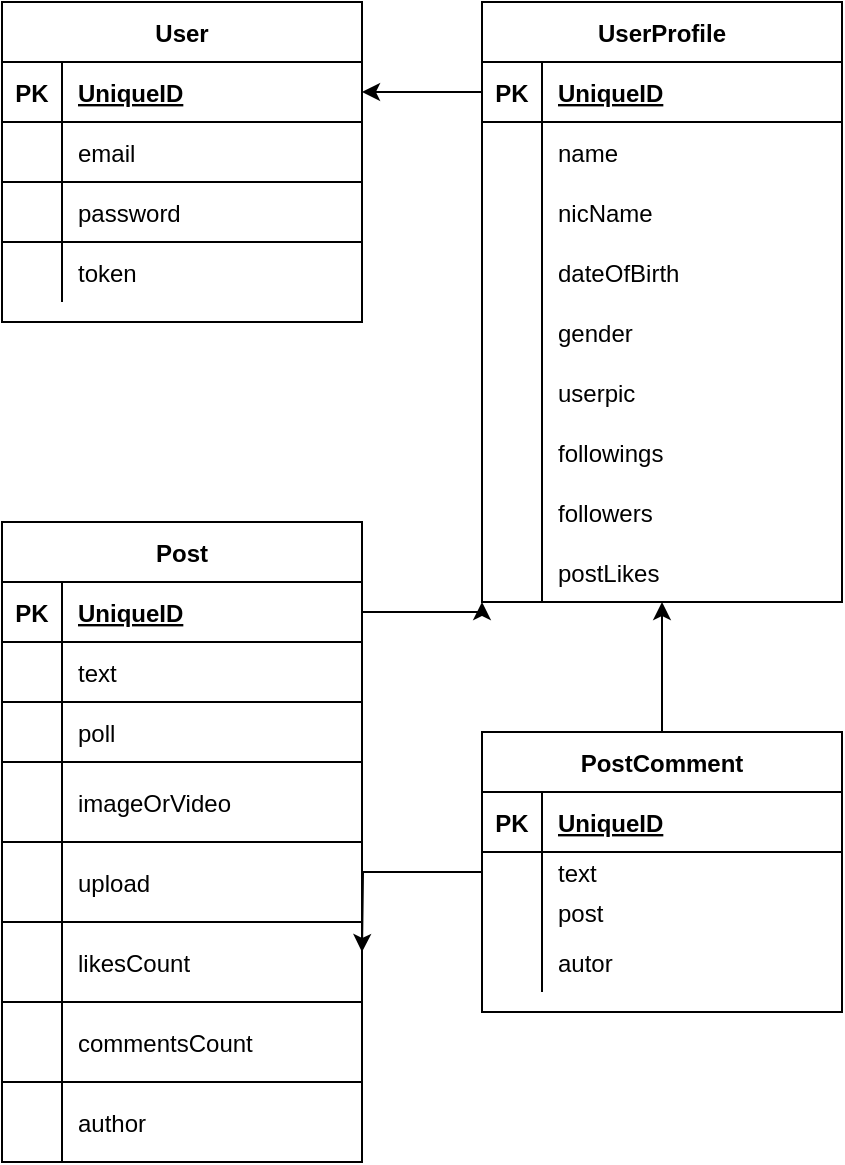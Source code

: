<mxfile version="13.7.9" type="device"><diagram id="YWpQngU3XS4oL6iJPvPY" name="Page-1"><mxGraphModel dx="1038" dy="607" grid="1" gridSize="10" guides="1" tooltips="1" connect="1" arrows="1" fold="1" page="1" pageScale="1" pageWidth="850" pageHeight="1100" math="0" shadow="0"><root><mxCell id="0"/><mxCell id="1" parent="0"/><mxCell id="iL3KMVWLJkLyDJaDTpCC-31" style="edgeStyle=orthogonalEdgeStyle;rounded=0;orthogonalLoop=1;jettySize=auto;html=1;exitX=0;exitY=0.5;exitDx=0;exitDy=0;entryX=1;entryY=0.5;entryDx=0;entryDy=0;endArrow=classic;endFill=1;" edge="1" parent="1" source="iL3KMVWLJkLyDJaDTpCC-2" target="iL3KMVWLJkLyDJaDTpCC-19"><mxGeometry relative="1" as="geometry"/></mxCell><mxCell id="iL3KMVWLJkLyDJaDTpCC-49" style="edgeStyle=orthogonalEdgeStyle;rounded=0;orthogonalLoop=1;jettySize=auto;html=1;exitX=1;exitY=0.5;exitDx=0;exitDy=0;entryX=0;entryY=1;entryDx=0;entryDy=0;endArrow=classic;endFill=1;" edge="1" parent="1" source="iL3KMVWLJkLyDJaDTpCC-33" target="iL3KMVWLJkLyDJaDTpCC-1"><mxGeometry relative="1" as="geometry"><Array as="points"><mxPoint x="320" y="345"/></Array></mxGeometry></mxCell><mxCell id="iL3KMVWLJkLyDJaDTpCC-50" style="edgeStyle=orthogonalEdgeStyle;rounded=0;orthogonalLoop=1;jettySize=auto;html=1;endArrow=classic;endFill=1;entryX=0.5;entryY=1;entryDx=0;entryDy=0;" edge="1" parent="1" source="iL3KMVWLJkLyDJaDTpCC-51" target="iL3KMVWLJkLyDJaDTpCC-1"><mxGeometry relative="1" as="geometry"><mxPoint x="400" y="360" as="targetPoint"/></mxGeometry></mxCell><mxCell id="iL3KMVWLJkLyDJaDTpCC-64" style="edgeStyle=orthogonalEdgeStyle;rounded=0;orthogonalLoop=1;jettySize=auto;html=1;endArrow=classic;endFill=1;" edge="1" parent="1" source="iL3KMVWLJkLyDJaDTpCC-55"><mxGeometry relative="1" as="geometry"><mxPoint x="260" y="515.0" as="targetPoint"/></mxGeometry></mxCell><mxCell id="iL3KMVWLJkLyDJaDTpCC-1" value="UserProfile" style="shape=table;startSize=30;container=1;collapsible=1;childLayout=tableLayout;fixedRows=1;rowLines=0;fontStyle=1;align=center;resizeLast=1;noLabel=0;sketch=0;rounded=0;shadow=0;" vertex="1" parent="1"><mxGeometry x="320" y="40" width="180" height="300" as="geometry"><mxRectangle x="500" y="80" width="60" height="30" as="alternateBounds"/></mxGeometry></mxCell><mxCell id="iL3KMVWLJkLyDJaDTpCC-2" value="" style="shape=partialRectangle;collapsible=0;dropTarget=0;pointerEvents=0;fillColor=none;top=0;left=0;bottom=1;right=0;points=[[0,0.5],[1,0.5]];portConstraint=eastwest;" vertex="1" parent="iL3KMVWLJkLyDJaDTpCC-1"><mxGeometry y="30" width="180" height="30" as="geometry"/></mxCell><mxCell id="iL3KMVWLJkLyDJaDTpCC-3" value="PK" style="shape=partialRectangle;connectable=0;fillColor=none;top=0;left=0;bottom=0;right=0;fontStyle=1;overflow=hidden;" vertex="1" parent="iL3KMVWLJkLyDJaDTpCC-2"><mxGeometry width="30" height="30" as="geometry"/></mxCell><mxCell id="iL3KMVWLJkLyDJaDTpCC-4" value="UniqueID" style="shape=partialRectangle;connectable=0;fillColor=none;top=0;left=0;bottom=0;right=0;align=left;spacingLeft=6;fontStyle=5;overflow=hidden;" vertex="1" parent="iL3KMVWLJkLyDJaDTpCC-2"><mxGeometry x="30" width="150" height="30" as="geometry"/></mxCell><mxCell id="iL3KMVWLJkLyDJaDTpCC-5" value="" style="shape=partialRectangle;collapsible=0;dropTarget=0;pointerEvents=0;fillColor=none;top=0;left=0;bottom=0;right=0;points=[[0,0.5],[1,0.5]];portConstraint=eastwest;" vertex="1" parent="iL3KMVWLJkLyDJaDTpCC-1"><mxGeometry y="60" width="180" height="30" as="geometry"/></mxCell><mxCell id="iL3KMVWLJkLyDJaDTpCC-6" value="" style="shape=partialRectangle;connectable=0;fillColor=none;top=0;left=0;bottom=0;right=0;editable=1;overflow=hidden;" vertex="1" parent="iL3KMVWLJkLyDJaDTpCC-5"><mxGeometry width="30" height="30" as="geometry"/></mxCell><mxCell id="iL3KMVWLJkLyDJaDTpCC-7" value="name" style="shape=partialRectangle;connectable=0;fillColor=none;top=0;left=0;bottom=0;right=0;align=left;spacingLeft=6;overflow=hidden;" vertex="1" parent="iL3KMVWLJkLyDJaDTpCC-5"><mxGeometry x="30" width="150" height="30" as="geometry"/></mxCell><mxCell id="iL3KMVWLJkLyDJaDTpCC-8" value="" style="shape=partialRectangle;collapsible=0;dropTarget=0;pointerEvents=0;fillColor=none;top=0;left=0;bottom=0;right=0;points=[[0,0.5],[1,0.5]];portConstraint=eastwest;" vertex="1" parent="iL3KMVWLJkLyDJaDTpCC-1"><mxGeometry y="90" width="180" height="30" as="geometry"/></mxCell><mxCell id="iL3KMVWLJkLyDJaDTpCC-9" value="" style="shape=partialRectangle;connectable=0;fillColor=none;top=0;left=0;bottom=0;right=0;editable=1;overflow=hidden;" vertex="1" parent="iL3KMVWLJkLyDJaDTpCC-8"><mxGeometry width="30" height="30" as="geometry"/></mxCell><mxCell id="iL3KMVWLJkLyDJaDTpCC-10" value="nicName" style="shape=partialRectangle;connectable=0;fillColor=none;top=0;left=0;bottom=0;right=0;align=left;spacingLeft=6;overflow=hidden;" vertex="1" parent="iL3KMVWLJkLyDJaDTpCC-8"><mxGeometry x="30" width="150" height="30" as="geometry"/></mxCell><mxCell id="iL3KMVWLJkLyDJaDTpCC-11" value="" style="shape=partialRectangle;collapsible=0;dropTarget=0;pointerEvents=0;fillColor=none;top=0;left=0;bottom=0;right=0;points=[[0,0.5],[1,0.5]];portConstraint=eastwest;" vertex="1" parent="iL3KMVWLJkLyDJaDTpCC-1"><mxGeometry y="120" width="180" height="30" as="geometry"/></mxCell><mxCell id="iL3KMVWLJkLyDJaDTpCC-12" value="" style="shape=partialRectangle;connectable=0;fillColor=none;top=0;left=0;bottom=0;right=0;editable=1;overflow=hidden;" vertex="1" parent="iL3KMVWLJkLyDJaDTpCC-11"><mxGeometry width="30" height="30" as="geometry"/></mxCell><mxCell id="iL3KMVWLJkLyDJaDTpCC-13" value="dateOfBirth" style="shape=partialRectangle;connectable=0;fillColor=none;top=0;left=0;bottom=0;right=0;align=left;spacingLeft=6;overflow=hidden;" vertex="1" parent="iL3KMVWLJkLyDJaDTpCC-11"><mxGeometry x="30" width="150" height="30" as="geometry"/></mxCell><mxCell id="iL3KMVWLJkLyDJaDTpCC-70" style="shape=partialRectangle;collapsible=0;dropTarget=0;pointerEvents=0;fillColor=none;top=0;left=0;bottom=0;right=0;points=[[0,0.5],[1,0.5]];portConstraint=eastwest;" vertex="1" parent="iL3KMVWLJkLyDJaDTpCC-1"><mxGeometry y="150" width="180" height="30" as="geometry"/></mxCell><mxCell id="iL3KMVWLJkLyDJaDTpCC-71" style="shape=partialRectangle;connectable=0;fillColor=none;top=0;left=0;bottom=0;right=0;editable=1;overflow=hidden;" vertex="1" parent="iL3KMVWLJkLyDJaDTpCC-70"><mxGeometry width="30" height="30" as="geometry"/></mxCell><mxCell id="iL3KMVWLJkLyDJaDTpCC-72" value="gender" style="shape=partialRectangle;connectable=0;fillColor=none;top=0;left=0;bottom=0;right=0;align=left;spacingLeft=6;overflow=hidden;" vertex="1" parent="iL3KMVWLJkLyDJaDTpCC-70"><mxGeometry x="30" width="150" height="30" as="geometry"/></mxCell><mxCell id="iL3KMVWLJkLyDJaDTpCC-73" style="shape=partialRectangle;collapsible=0;dropTarget=0;pointerEvents=0;fillColor=none;top=0;left=0;bottom=0;right=0;points=[[0,0.5],[1,0.5]];portConstraint=eastwest;" vertex="1" parent="iL3KMVWLJkLyDJaDTpCC-1"><mxGeometry y="180" width="180" height="30" as="geometry"/></mxCell><mxCell id="iL3KMVWLJkLyDJaDTpCC-74" style="shape=partialRectangle;connectable=0;fillColor=none;top=0;left=0;bottom=0;right=0;editable=1;overflow=hidden;" vertex="1" parent="iL3KMVWLJkLyDJaDTpCC-73"><mxGeometry width="30" height="30" as="geometry"/></mxCell><mxCell id="iL3KMVWLJkLyDJaDTpCC-75" value="userpic" style="shape=partialRectangle;connectable=0;fillColor=none;top=0;left=0;bottom=0;right=0;align=left;spacingLeft=6;overflow=hidden;" vertex="1" parent="iL3KMVWLJkLyDJaDTpCC-73"><mxGeometry x="30" width="150" height="30" as="geometry"/></mxCell><mxCell id="iL3KMVWLJkLyDJaDTpCC-79" style="shape=partialRectangle;collapsible=0;dropTarget=0;pointerEvents=0;fillColor=none;top=0;left=0;bottom=0;right=0;points=[[0,0.5],[1,0.5]];portConstraint=eastwest;" vertex="1" parent="iL3KMVWLJkLyDJaDTpCC-1"><mxGeometry y="210" width="180" height="30" as="geometry"/></mxCell><mxCell id="iL3KMVWLJkLyDJaDTpCC-80" style="shape=partialRectangle;connectable=0;fillColor=none;top=0;left=0;bottom=0;right=0;editable=1;overflow=hidden;" vertex="1" parent="iL3KMVWLJkLyDJaDTpCC-79"><mxGeometry width="30" height="30" as="geometry"/></mxCell><mxCell id="iL3KMVWLJkLyDJaDTpCC-81" value="followings" style="shape=partialRectangle;connectable=0;fillColor=none;top=0;left=0;bottom=0;right=0;align=left;spacingLeft=6;overflow=hidden;" vertex="1" parent="iL3KMVWLJkLyDJaDTpCC-79"><mxGeometry x="30" width="150" height="30" as="geometry"/></mxCell><mxCell id="iL3KMVWLJkLyDJaDTpCC-82" style="shape=partialRectangle;collapsible=0;dropTarget=0;pointerEvents=0;fillColor=none;top=0;left=0;bottom=0;right=0;points=[[0,0.5],[1,0.5]];portConstraint=eastwest;" vertex="1" parent="iL3KMVWLJkLyDJaDTpCC-1"><mxGeometry y="240" width="180" height="30" as="geometry"/></mxCell><mxCell id="iL3KMVWLJkLyDJaDTpCC-83" style="shape=partialRectangle;connectable=0;fillColor=none;top=0;left=0;bottom=0;right=0;editable=1;overflow=hidden;" vertex="1" parent="iL3KMVWLJkLyDJaDTpCC-82"><mxGeometry width="30" height="30" as="geometry"/></mxCell><mxCell id="iL3KMVWLJkLyDJaDTpCC-84" value="followers" style="shape=partialRectangle;connectable=0;fillColor=none;top=0;left=0;bottom=0;right=0;align=left;spacingLeft=6;overflow=hidden;" vertex="1" parent="iL3KMVWLJkLyDJaDTpCC-82"><mxGeometry x="30" width="150" height="30" as="geometry"/></mxCell><mxCell id="iL3KMVWLJkLyDJaDTpCC-85" style="shape=partialRectangle;collapsible=0;dropTarget=0;pointerEvents=0;fillColor=none;top=0;left=0;bottom=0;right=0;points=[[0,0.5],[1,0.5]];portConstraint=eastwest;" vertex="1" parent="iL3KMVWLJkLyDJaDTpCC-1"><mxGeometry y="270" width="180" height="30" as="geometry"/></mxCell><mxCell id="iL3KMVWLJkLyDJaDTpCC-86" style="shape=partialRectangle;connectable=0;fillColor=none;top=0;left=0;bottom=0;right=0;editable=1;overflow=hidden;" vertex="1" parent="iL3KMVWLJkLyDJaDTpCC-85"><mxGeometry width="30" height="30" as="geometry"/></mxCell><mxCell id="iL3KMVWLJkLyDJaDTpCC-87" value="postLikes" style="shape=partialRectangle;connectable=0;fillColor=none;top=0;left=0;bottom=0;right=0;align=left;spacingLeft=6;overflow=hidden;" vertex="1" parent="iL3KMVWLJkLyDJaDTpCC-85"><mxGeometry x="30" width="150" height="30" as="geometry"/></mxCell><mxCell id="iL3KMVWLJkLyDJaDTpCC-18" value="User" style="shape=table;startSize=30;container=1;collapsible=1;childLayout=tableLayout;fixedRows=1;rowLines=1;fontStyle=1;align=center;resizeLast=1;" vertex="1" parent="1"><mxGeometry x="80" y="40" width="180" height="160" as="geometry"><mxRectangle x="260" y="80" width="60" height="30" as="alternateBounds"/></mxGeometry></mxCell><mxCell id="iL3KMVWLJkLyDJaDTpCC-19" value="" style="shape=partialRectangle;collapsible=0;dropTarget=0;pointerEvents=0;fillColor=none;top=0;left=0;bottom=1;right=0;points=[[0,0.5],[1,0.5]];portConstraint=eastwest;" vertex="1" parent="iL3KMVWLJkLyDJaDTpCC-18"><mxGeometry y="30" width="180" height="30" as="geometry"/></mxCell><mxCell id="iL3KMVWLJkLyDJaDTpCC-20" value="PK" style="shape=partialRectangle;connectable=0;fillColor=none;top=0;left=0;bottom=0;right=0;fontStyle=1;overflow=hidden;" vertex="1" parent="iL3KMVWLJkLyDJaDTpCC-19"><mxGeometry width="30" height="30" as="geometry"/></mxCell><mxCell id="iL3KMVWLJkLyDJaDTpCC-21" value="UniqueID" style="shape=partialRectangle;connectable=0;fillColor=none;top=0;left=0;bottom=0;right=0;align=left;spacingLeft=6;fontStyle=5;overflow=hidden;" vertex="1" parent="iL3KMVWLJkLyDJaDTpCC-19"><mxGeometry x="30" width="150" height="30" as="geometry"/></mxCell><mxCell id="iL3KMVWLJkLyDJaDTpCC-22" value="" style="shape=partialRectangle;collapsible=0;dropTarget=0;pointerEvents=0;fillColor=none;top=0;left=0;bottom=0;right=0;points=[[0,0.5],[1,0.5]];portConstraint=eastwest;" vertex="1" parent="iL3KMVWLJkLyDJaDTpCC-18"><mxGeometry y="60" width="180" height="30" as="geometry"/></mxCell><mxCell id="iL3KMVWLJkLyDJaDTpCC-23" value="" style="shape=partialRectangle;connectable=0;fillColor=none;top=0;left=0;bottom=0;right=0;editable=1;overflow=hidden;" vertex="1" parent="iL3KMVWLJkLyDJaDTpCC-22"><mxGeometry width="30" height="30" as="geometry"/></mxCell><mxCell id="iL3KMVWLJkLyDJaDTpCC-24" value="email" style="shape=partialRectangle;connectable=0;fillColor=none;top=0;left=0;bottom=0;right=0;align=left;spacingLeft=6;overflow=hidden;" vertex="1" parent="iL3KMVWLJkLyDJaDTpCC-22"><mxGeometry x="30" width="150" height="30" as="geometry"/></mxCell><mxCell id="iL3KMVWLJkLyDJaDTpCC-25" value="" style="shape=partialRectangle;collapsible=0;dropTarget=0;pointerEvents=0;fillColor=none;top=0;left=0;bottom=0;right=0;points=[[0,0.5],[1,0.5]];portConstraint=eastwest;" vertex="1" parent="iL3KMVWLJkLyDJaDTpCC-18"><mxGeometry y="90" width="180" height="30" as="geometry"/></mxCell><mxCell id="iL3KMVWLJkLyDJaDTpCC-26" value="" style="shape=partialRectangle;connectable=0;fillColor=none;top=0;left=0;bottom=0;right=0;editable=1;overflow=hidden;" vertex="1" parent="iL3KMVWLJkLyDJaDTpCC-25"><mxGeometry width="30" height="30" as="geometry"/></mxCell><mxCell id="iL3KMVWLJkLyDJaDTpCC-27" value="password" style="shape=partialRectangle;connectable=0;fillColor=none;top=0;left=0;bottom=0;right=0;align=left;spacingLeft=6;overflow=hidden;" vertex="1" parent="iL3KMVWLJkLyDJaDTpCC-25"><mxGeometry x="30" width="150" height="30" as="geometry"/></mxCell><mxCell id="iL3KMVWLJkLyDJaDTpCC-28" value="" style="shape=partialRectangle;collapsible=0;dropTarget=0;pointerEvents=0;fillColor=none;top=0;left=0;bottom=0;right=0;points=[[0,0.5],[1,0.5]];portConstraint=eastwest;" vertex="1" parent="iL3KMVWLJkLyDJaDTpCC-18"><mxGeometry y="120" width="180" height="30" as="geometry"/></mxCell><mxCell id="iL3KMVWLJkLyDJaDTpCC-29" value="" style="shape=partialRectangle;connectable=0;fillColor=none;top=0;left=0;bottom=0;right=0;editable=1;overflow=hidden;" vertex="1" parent="iL3KMVWLJkLyDJaDTpCC-28"><mxGeometry width="30" height="30" as="geometry"/></mxCell><mxCell id="iL3KMVWLJkLyDJaDTpCC-30" value="token" style="shape=partialRectangle;connectable=0;fillColor=none;top=0;left=0;bottom=0;right=0;align=left;spacingLeft=6;overflow=hidden;" vertex="1" parent="iL3KMVWLJkLyDJaDTpCC-28"><mxGeometry x="30" width="150" height="30" as="geometry"/></mxCell><mxCell id="iL3KMVWLJkLyDJaDTpCC-32" value="Post" style="shape=table;startSize=30;container=1;collapsible=1;childLayout=tableLayout;fixedRows=1;rowLines=1;fontStyle=1;align=center;resizeLast=1;" vertex="1" parent="1"><mxGeometry x="80" y="300" width="180" height="320" as="geometry"><mxRectangle x="260" y="340" width="60" height="30" as="alternateBounds"/></mxGeometry></mxCell><mxCell id="iL3KMVWLJkLyDJaDTpCC-33" value="" style="shape=partialRectangle;collapsible=0;dropTarget=0;pointerEvents=0;fillColor=none;top=0;left=0;bottom=1;right=0;points=[[0,0.5],[1,0.5]];portConstraint=eastwest;" vertex="1" parent="iL3KMVWLJkLyDJaDTpCC-32"><mxGeometry y="30" width="180" height="30" as="geometry"/></mxCell><mxCell id="iL3KMVWLJkLyDJaDTpCC-34" value="PK" style="shape=partialRectangle;connectable=0;fillColor=none;top=0;left=0;bottom=0;right=0;fontStyle=1;overflow=hidden;" vertex="1" parent="iL3KMVWLJkLyDJaDTpCC-33"><mxGeometry width="30" height="30" as="geometry"/></mxCell><mxCell id="iL3KMVWLJkLyDJaDTpCC-35" value="UniqueID" style="shape=partialRectangle;connectable=0;fillColor=none;top=0;left=0;bottom=0;right=0;align=left;spacingLeft=6;fontStyle=5;overflow=hidden;" vertex="1" parent="iL3KMVWLJkLyDJaDTpCC-33"><mxGeometry x="30" width="150" height="30" as="geometry"/></mxCell><mxCell id="iL3KMVWLJkLyDJaDTpCC-36" value="" style="shape=partialRectangle;collapsible=0;dropTarget=0;pointerEvents=0;fillColor=none;top=0;left=0;bottom=0;right=0;points=[[0,0.5],[1,0.5]];portConstraint=eastwest;" vertex="1" parent="iL3KMVWLJkLyDJaDTpCC-32"><mxGeometry y="60" width="180" height="30" as="geometry"/></mxCell><mxCell id="iL3KMVWLJkLyDJaDTpCC-37" value="" style="shape=partialRectangle;connectable=0;fillColor=none;top=0;left=0;bottom=0;right=0;editable=1;overflow=hidden;" vertex="1" parent="iL3KMVWLJkLyDJaDTpCC-36"><mxGeometry width="30" height="30" as="geometry"/></mxCell><mxCell id="iL3KMVWLJkLyDJaDTpCC-38" value="text" style="shape=partialRectangle;connectable=0;fillColor=none;top=0;left=0;bottom=0;right=0;align=left;spacingLeft=6;overflow=hidden;" vertex="1" parent="iL3KMVWLJkLyDJaDTpCC-36"><mxGeometry x="30" width="150" height="30" as="geometry"/></mxCell><mxCell id="iL3KMVWLJkLyDJaDTpCC-39" value="" style="shape=partialRectangle;collapsible=0;dropTarget=0;pointerEvents=0;fillColor=none;top=0;left=0;bottom=0;right=0;points=[[0,0.5],[1,0.5]];portConstraint=eastwest;" vertex="1" parent="iL3KMVWLJkLyDJaDTpCC-32"><mxGeometry y="90" width="180" height="30" as="geometry"/></mxCell><mxCell id="iL3KMVWLJkLyDJaDTpCC-40" value="" style="shape=partialRectangle;connectable=0;fillColor=none;top=0;left=0;bottom=0;right=0;editable=1;overflow=hidden;" vertex="1" parent="iL3KMVWLJkLyDJaDTpCC-39"><mxGeometry width="30" height="30" as="geometry"/></mxCell><mxCell id="iL3KMVWLJkLyDJaDTpCC-41" value="poll" style="shape=partialRectangle;connectable=0;fillColor=none;top=0;left=0;bottom=0;right=0;align=left;spacingLeft=6;overflow=hidden;" vertex="1" parent="iL3KMVWLJkLyDJaDTpCC-39"><mxGeometry x="30" width="150" height="30" as="geometry"/></mxCell><mxCell id="iL3KMVWLJkLyDJaDTpCC-42" value="" style="shape=partialRectangle;collapsible=0;dropTarget=0;pointerEvents=0;fillColor=none;top=0;left=0;bottom=0;right=0;points=[[0,0.5],[1,0.5]];portConstraint=eastwest;" vertex="1" parent="iL3KMVWLJkLyDJaDTpCC-32"><mxGeometry y="120" width="180" height="40" as="geometry"/></mxCell><mxCell id="iL3KMVWLJkLyDJaDTpCC-43" value="" style="shape=partialRectangle;connectable=0;fillColor=none;top=0;left=0;bottom=0;right=0;editable=1;overflow=hidden;" vertex="1" parent="iL3KMVWLJkLyDJaDTpCC-42"><mxGeometry width="30" height="40" as="geometry"/></mxCell><mxCell id="iL3KMVWLJkLyDJaDTpCC-44" value="imageOrVideo" style="shape=partialRectangle;connectable=0;fillColor=none;top=0;left=0;bottom=0;right=0;align=left;spacingLeft=6;overflow=hidden;" vertex="1" parent="iL3KMVWLJkLyDJaDTpCC-42"><mxGeometry x="30" width="150" height="40" as="geometry"/></mxCell><mxCell id="iL3KMVWLJkLyDJaDTpCC-88" style="shape=partialRectangle;collapsible=0;dropTarget=0;pointerEvents=0;fillColor=none;top=0;left=0;bottom=0;right=0;points=[[0,0.5],[1,0.5]];portConstraint=eastwest;" vertex="1" parent="iL3KMVWLJkLyDJaDTpCC-32"><mxGeometry y="160" width="180" height="40" as="geometry"/></mxCell><mxCell id="iL3KMVWLJkLyDJaDTpCC-89" style="shape=partialRectangle;connectable=0;fillColor=none;top=0;left=0;bottom=0;right=0;editable=1;overflow=hidden;" vertex="1" parent="iL3KMVWLJkLyDJaDTpCC-88"><mxGeometry width="30" height="40" as="geometry"/></mxCell><mxCell id="iL3KMVWLJkLyDJaDTpCC-90" value="upload" style="shape=partialRectangle;connectable=0;fillColor=none;top=0;left=0;bottom=0;right=0;align=left;spacingLeft=6;overflow=hidden;" vertex="1" parent="iL3KMVWLJkLyDJaDTpCC-88"><mxGeometry x="30" width="150" height="40" as="geometry"/></mxCell><mxCell id="iL3KMVWLJkLyDJaDTpCC-91" style="shape=partialRectangle;collapsible=0;dropTarget=0;pointerEvents=0;fillColor=none;top=0;left=0;bottom=0;right=0;points=[[0,0.5],[1,0.5]];portConstraint=eastwest;" vertex="1" parent="iL3KMVWLJkLyDJaDTpCC-32"><mxGeometry y="200" width="180" height="40" as="geometry"/></mxCell><mxCell id="iL3KMVWLJkLyDJaDTpCC-92" style="shape=partialRectangle;connectable=0;fillColor=none;top=0;left=0;bottom=0;right=0;editable=1;overflow=hidden;" vertex="1" parent="iL3KMVWLJkLyDJaDTpCC-91"><mxGeometry width="30" height="40" as="geometry"/></mxCell><mxCell id="iL3KMVWLJkLyDJaDTpCC-93" value="likesCount" style="shape=partialRectangle;connectable=0;fillColor=none;top=0;left=0;bottom=0;right=0;align=left;spacingLeft=6;overflow=hidden;" vertex="1" parent="iL3KMVWLJkLyDJaDTpCC-91"><mxGeometry x="30" width="150" height="40" as="geometry"/></mxCell><mxCell id="iL3KMVWLJkLyDJaDTpCC-94" style="shape=partialRectangle;collapsible=0;dropTarget=0;pointerEvents=0;fillColor=none;top=0;left=0;bottom=0;right=0;points=[[0,0.5],[1,0.5]];portConstraint=eastwest;" vertex="1" parent="iL3KMVWLJkLyDJaDTpCC-32"><mxGeometry y="240" width="180" height="40" as="geometry"/></mxCell><mxCell id="iL3KMVWLJkLyDJaDTpCC-95" style="shape=partialRectangle;connectable=0;fillColor=none;top=0;left=0;bottom=0;right=0;editable=1;overflow=hidden;" vertex="1" parent="iL3KMVWLJkLyDJaDTpCC-94"><mxGeometry width="30" height="40" as="geometry"/></mxCell><mxCell id="iL3KMVWLJkLyDJaDTpCC-96" value="commentsCount" style="shape=partialRectangle;connectable=0;fillColor=none;top=0;left=0;bottom=0;right=0;align=left;spacingLeft=6;overflow=hidden;" vertex="1" parent="iL3KMVWLJkLyDJaDTpCC-94"><mxGeometry x="30" width="150" height="40" as="geometry"/></mxCell><mxCell id="iL3KMVWLJkLyDJaDTpCC-97" style="shape=partialRectangle;collapsible=0;dropTarget=0;pointerEvents=0;fillColor=none;top=0;left=0;bottom=0;right=0;points=[[0,0.5],[1,0.5]];portConstraint=eastwest;" vertex="1" parent="iL3KMVWLJkLyDJaDTpCC-32"><mxGeometry y="280" width="180" height="40" as="geometry"/></mxCell><mxCell id="iL3KMVWLJkLyDJaDTpCC-98" style="shape=partialRectangle;connectable=0;fillColor=none;top=0;left=0;bottom=0;right=0;editable=1;overflow=hidden;" vertex="1" parent="iL3KMVWLJkLyDJaDTpCC-97"><mxGeometry width="30" height="40" as="geometry"/></mxCell><mxCell id="iL3KMVWLJkLyDJaDTpCC-99" value="author" style="shape=partialRectangle;connectable=0;fillColor=none;top=0;left=0;bottom=0;right=0;align=left;spacingLeft=6;overflow=hidden;" vertex="1" parent="iL3KMVWLJkLyDJaDTpCC-97"><mxGeometry x="30" width="150" height="40" as="geometry"/></mxCell><mxCell id="iL3KMVWLJkLyDJaDTpCC-51" value="PostComment" style="shape=table;startSize=30;container=1;collapsible=1;childLayout=tableLayout;fixedRows=1;rowLines=0;fontStyle=1;align=center;resizeLast=1;" vertex="1" parent="1"><mxGeometry x="320" y="405" width="180" height="140" as="geometry"><mxRectangle x="500" y="445" width="110" height="30" as="alternateBounds"/></mxGeometry></mxCell><mxCell id="iL3KMVWLJkLyDJaDTpCC-52" value="" style="shape=partialRectangle;collapsible=0;dropTarget=0;pointerEvents=0;fillColor=none;top=0;left=0;bottom=1;right=0;points=[[0,0.5],[1,0.5]];portConstraint=eastwest;" vertex="1" parent="iL3KMVWLJkLyDJaDTpCC-51"><mxGeometry y="30" width="180" height="30" as="geometry"/></mxCell><mxCell id="iL3KMVWLJkLyDJaDTpCC-53" value="PK" style="shape=partialRectangle;connectable=0;fillColor=none;top=0;left=0;bottom=0;right=0;fontStyle=1;overflow=hidden;" vertex="1" parent="iL3KMVWLJkLyDJaDTpCC-52"><mxGeometry width="30" height="30" as="geometry"/></mxCell><mxCell id="iL3KMVWLJkLyDJaDTpCC-54" value="UniqueID" style="shape=partialRectangle;connectable=0;fillColor=none;top=0;left=0;bottom=0;right=0;align=left;spacingLeft=6;fontStyle=5;overflow=hidden;" vertex="1" parent="iL3KMVWLJkLyDJaDTpCC-52"><mxGeometry x="30" width="150" height="30" as="geometry"/></mxCell><mxCell id="iL3KMVWLJkLyDJaDTpCC-55" value="" style="shape=partialRectangle;collapsible=0;dropTarget=0;pointerEvents=0;fillColor=none;top=0;left=0;bottom=0;right=0;points=[[0,0.5],[1,0.5]];portConstraint=eastwest;" vertex="1" parent="iL3KMVWLJkLyDJaDTpCC-51"><mxGeometry y="60" width="180" height="20" as="geometry"/></mxCell><mxCell id="iL3KMVWLJkLyDJaDTpCC-56" value="" style="shape=partialRectangle;connectable=0;fillColor=none;top=0;left=0;bottom=0;right=0;editable=1;overflow=hidden;" vertex="1" parent="iL3KMVWLJkLyDJaDTpCC-55"><mxGeometry width="30" height="20" as="geometry"/></mxCell><mxCell id="iL3KMVWLJkLyDJaDTpCC-57" value="text" style="shape=partialRectangle;connectable=0;fillColor=none;top=0;left=0;bottom=0;right=0;align=left;spacingLeft=6;overflow=hidden;" vertex="1" parent="iL3KMVWLJkLyDJaDTpCC-55"><mxGeometry x="30" width="150" height="20" as="geometry"/></mxCell><mxCell id="iL3KMVWLJkLyDJaDTpCC-58" value="" style="shape=partialRectangle;collapsible=0;dropTarget=0;pointerEvents=0;fillColor=none;top=0;left=0;bottom=0;right=0;points=[[0,0.5],[1,0.5]];portConstraint=eastwest;" vertex="1" parent="iL3KMVWLJkLyDJaDTpCC-51"><mxGeometry y="80" width="180" height="20" as="geometry"/></mxCell><mxCell id="iL3KMVWLJkLyDJaDTpCC-59" value="" style="shape=partialRectangle;connectable=0;fillColor=none;top=0;left=0;bottom=0;right=0;editable=1;overflow=hidden;" vertex="1" parent="iL3KMVWLJkLyDJaDTpCC-58"><mxGeometry width="30" height="20" as="geometry"/></mxCell><mxCell id="iL3KMVWLJkLyDJaDTpCC-60" value="post" style="shape=partialRectangle;connectable=0;fillColor=none;top=0;left=0;bottom=0;right=0;align=left;spacingLeft=6;overflow=hidden;" vertex="1" parent="iL3KMVWLJkLyDJaDTpCC-58"><mxGeometry x="30" width="150" height="20" as="geometry"/></mxCell><mxCell id="iL3KMVWLJkLyDJaDTpCC-61" value="" style="shape=partialRectangle;collapsible=0;dropTarget=0;pointerEvents=0;fillColor=none;top=0;left=0;bottom=0;right=0;points=[[0,0.5],[1,0.5]];portConstraint=eastwest;" vertex="1" parent="iL3KMVWLJkLyDJaDTpCC-51"><mxGeometry y="100" width="180" height="30" as="geometry"/></mxCell><mxCell id="iL3KMVWLJkLyDJaDTpCC-62" value="" style="shape=partialRectangle;connectable=0;fillColor=none;top=0;left=0;bottom=0;right=0;editable=1;overflow=hidden;" vertex="1" parent="iL3KMVWLJkLyDJaDTpCC-61"><mxGeometry width="30" height="30" as="geometry"/></mxCell><mxCell id="iL3KMVWLJkLyDJaDTpCC-63" value="autor" style="shape=partialRectangle;connectable=0;fillColor=none;top=0;left=0;bottom=0;right=0;align=left;spacingLeft=6;overflow=hidden;" vertex="1" parent="iL3KMVWLJkLyDJaDTpCC-61"><mxGeometry x="30" width="150" height="30" as="geometry"/></mxCell></root></mxGraphModel></diagram></mxfile>